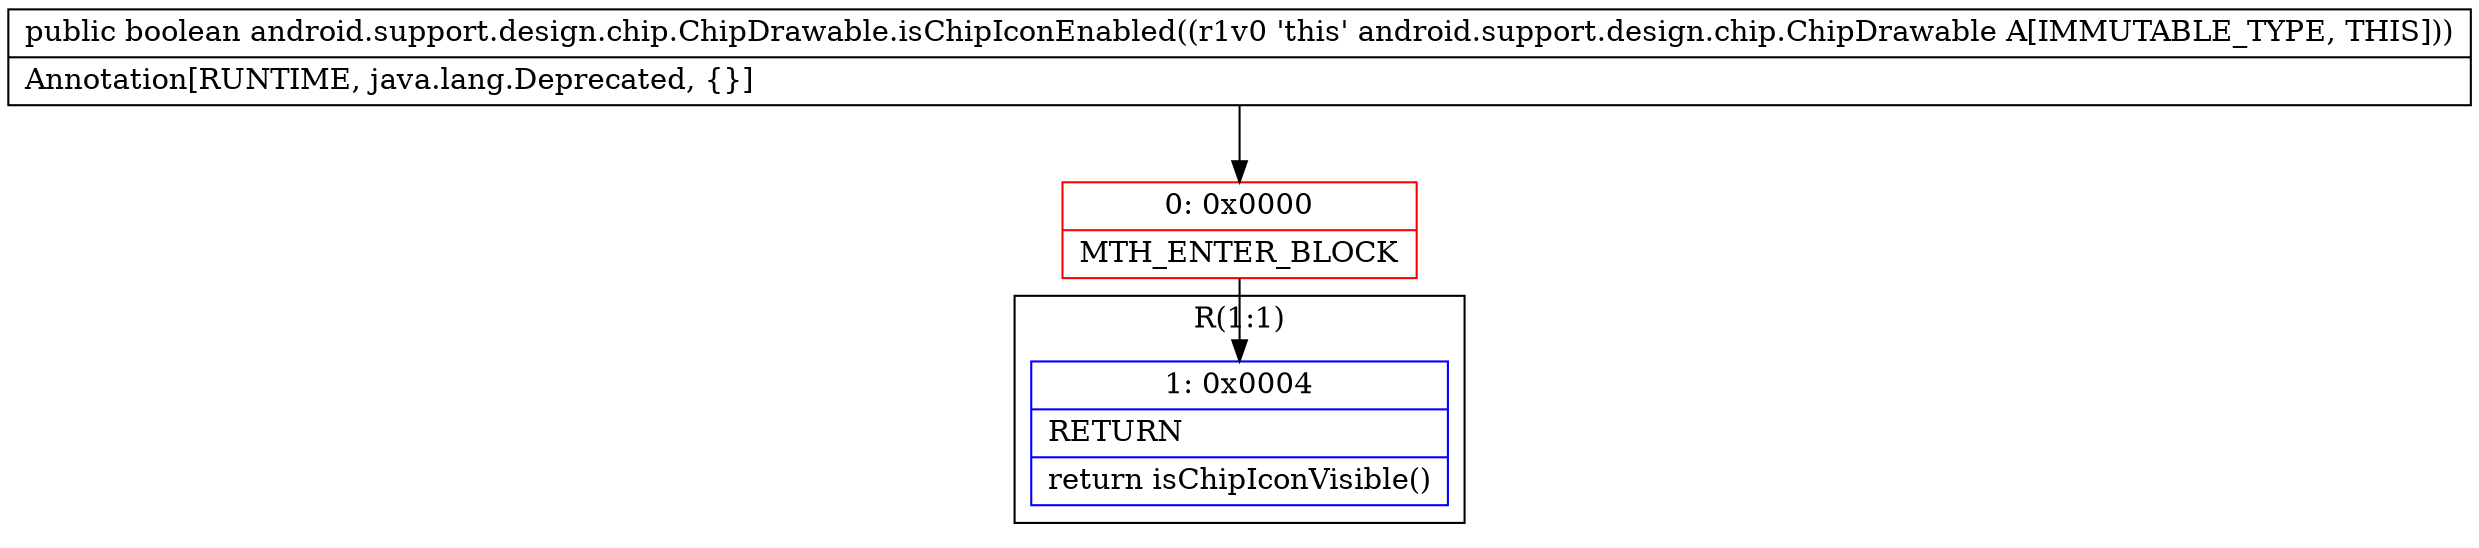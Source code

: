 digraph "CFG forandroid.support.design.chip.ChipDrawable.isChipIconEnabled()Z" {
subgraph cluster_Region_1936418515 {
label = "R(1:1)";
node [shape=record,color=blue];
Node_1 [shape=record,label="{1\:\ 0x0004|RETURN\l|return isChipIconVisible()\l}"];
}
Node_0 [shape=record,color=red,label="{0\:\ 0x0000|MTH_ENTER_BLOCK\l}"];
MethodNode[shape=record,label="{public boolean android.support.design.chip.ChipDrawable.isChipIconEnabled((r1v0 'this' android.support.design.chip.ChipDrawable A[IMMUTABLE_TYPE, THIS]))  | Annotation[RUNTIME, java.lang.Deprecated, \{\}]\l}"];
MethodNode -> Node_0;
Node_0 -> Node_1;
}

